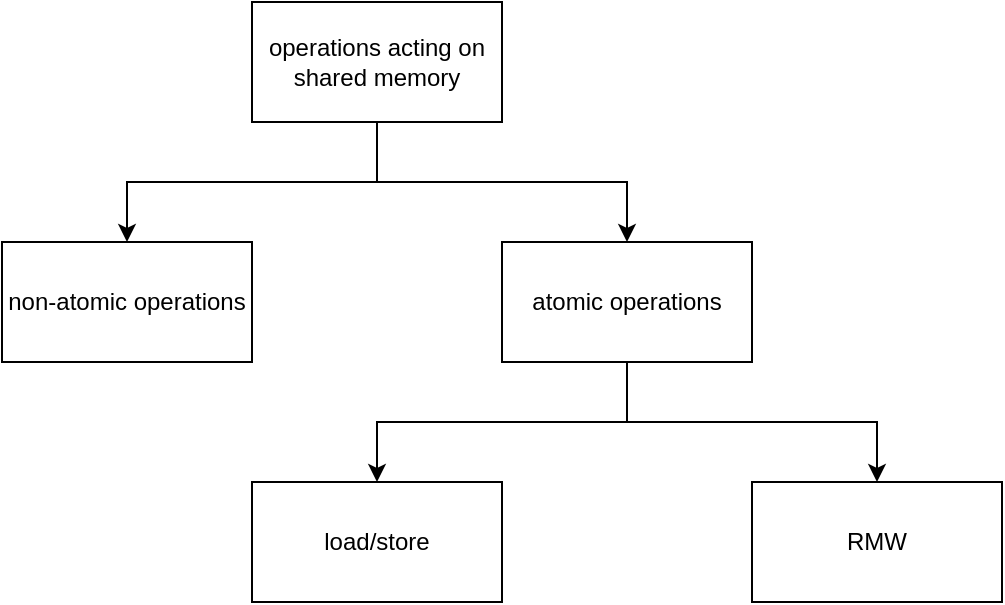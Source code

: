 <mxfile version="20.5.3" type="github">
  <diagram id="gmtbmKtLPZ76v3ylFHFu" name="Page-1">
    <mxGraphModel dx="1278" dy="714" grid="1" gridSize="10" guides="1" tooltips="1" connect="1" arrows="1" fold="1" page="1" pageScale="1" pageWidth="850" pageHeight="1100" math="0" shadow="0">
      <root>
        <mxCell id="0" />
        <mxCell id="1" parent="0" />
        <mxCell id="q8J-8VuYCJc4ZiJ5CUg9-6" style="edgeStyle=orthogonalEdgeStyle;rounded=0;orthogonalLoop=1;jettySize=auto;html=1;exitX=0.5;exitY=1;exitDx=0;exitDy=0;entryX=0.5;entryY=0;entryDx=0;entryDy=0;" edge="1" parent="1" source="q8J-8VuYCJc4ZiJ5CUg9-1" target="q8J-8VuYCJc4ZiJ5CUg9-2">
          <mxGeometry relative="1" as="geometry" />
        </mxCell>
        <mxCell id="q8J-8VuYCJc4ZiJ5CUg9-7" style="edgeStyle=orthogonalEdgeStyle;rounded=0;orthogonalLoop=1;jettySize=auto;html=1;exitX=0.5;exitY=1;exitDx=0;exitDy=0;entryX=0.5;entryY=0;entryDx=0;entryDy=0;" edge="1" parent="1" source="q8J-8VuYCJc4ZiJ5CUg9-1" target="q8J-8VuYCJc4ZiJ5CUg9-3">
          <mxGeometry relative="1" as="geometry" />
        </mxCell>
        <mxCell id="q8J-8VuYCJc4ZiJ5CUg9-1" value="operations acting on shared memory" style="rounded=0;whiteSpace=wrap;html=1;" vertex="1" parent="1">
          <mxGeometry x="360" y="80" width="125" height="60" as="geometry" />
        </mxCell>
        <mxCell id="q8J-8VuYCJc4ZiJ5CUg9-2" value="non-atomic operations" style="rounded=0;whiteSpace=wrap;html=1;" vertex="1" parent="1">
          <mxGeometry x="235" y="200" width="125" height="60" as="geometry" />
        </mxCell>
        <mxCell id="q8J-8VuYCJc4ZiJ5CUg9-8" style="edgeStyle=orthogonalEdgeStyle;rounded=0;orthogonalLoop=1;jettySize=auto;html=1;exitX=0.5;exitY=1;exitDx=0;exitDy=0;entryX=0.5;entryY=0;entryDx=0;entryDy=0;" edge="1" parent="1" source="q8J-8VuYCJc4ZiJ5CUg9-3" target="q8J-8VuYCJc4ZiJ5CUg9-4">
          <mxGeometry relative="1" as="geometry" />
        </mxCell>
        <mxCell id="q8J-8VuYCJc4ZiJ5CUg9-9" style="edgeStyle=orthogonalEdgeStyle;rounded=0;orthogonalLoop=1;jettySize=auto;html=1;exitX=0.5;exitY=1;exitDx=0;exitDy=0;entryX=0.5;entryY=0;entryDx=0;entryDy=0;" edge="1" parent="1" source="q8J-8VuYCJc4ZiJ5CUg9-3" target="q8J-8VuYCJc4ZiJ5CUg9-5">
          <mxGeometry relative="1" as="geometry" />
        </mxCell>
        <mxCell id="q8J-8VuYCJc4ZiJ5CUg9-3" value="atomic operations" style="rounded=0;whiteSpace=wrap;html=1;" vertex="1" parent="1">
          <mxGeometry x="485" y="200" width="125" height="60" as="geometry" />
        </mxCell>
        <mxCell id="q8J-8VuYCJc4ZiJ5CUg9-4" value="load/store" style="rounded=0;whiteSpace=wrap;html=1;" vertex="1" parent="1">
          <mxGeometry x="360" y="320" width="125" height="60" as="geometry" />
        </mxCell>
        <mxCell id="q8J-8VuYCJc4ZiJ5CUg9-5" value="RMW" style="rounded=0;whiteSpace=wrap;html=1;" vertex="1" parent="1">
          <mxGeometry x="610" y="320" width="125" height="60" as="geometry" />
        </mxCell>
      </root>
    </mxGraphModel>
  </diagram>
</mxfile>
